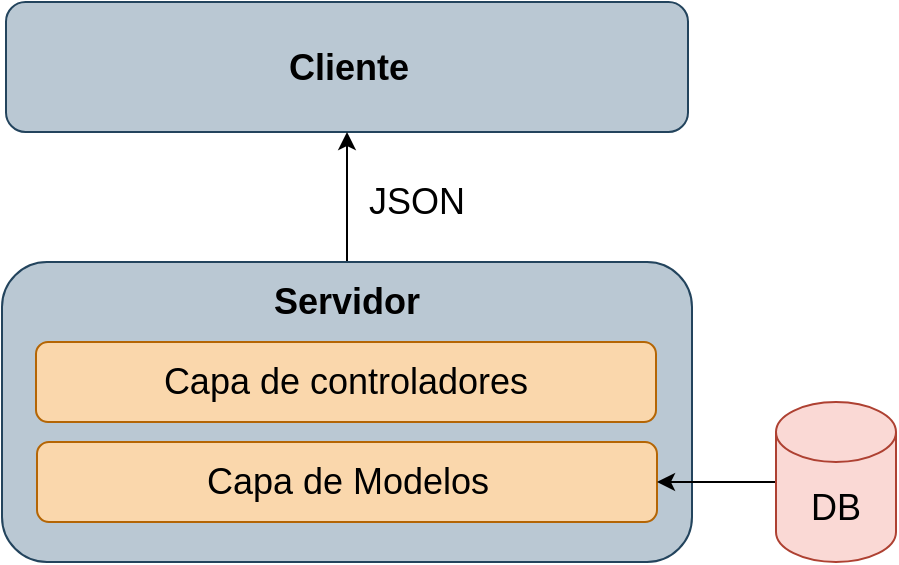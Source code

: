 <mxfile version="21.6.5" type="device">
  <diagram name="Page-1" id="QArdhgqGYWnSluUq844a">
    <mxGraphModel dx="1266" dy="739" grid="1" gridSize="10" guides="1" tooltips="1" connect="1" arrows="1" fold="1" page="1" pageScale="1" pageWidth="850" pageHeight="1100" math="0" shadow="0">
      <root>
        <mxCell id="0" />
        <mxCell id="1" parent="0" />
        <mxCell id="5szk---XClKsi9Hrr3oe-1" value="" style="rounded=1;whiteSpace=wrap;html=1;fillColor=#bac8d3;strokeColor=#23445d;fontSize=18;" parent="1" vertex="1">
          <mxGeometry x="255" y="130" width="341" height="65" as="geometry" />
        </mxCell>
        <mxCell id="5szk---XClKsi9Hrr3oe-6" value="" style="edgeStyle=orthogonalEdgeStyle;rounded=0;orthogonalLoop=1;jettySize=auto;html=1;fontSize=18;" parent="1" source="5szk---XClKsi9Hrr3oe-3" target="5szk---XClKsi9Hrr3oe-1" edge="1">
          <mxGeometry relative="1" as="geometry" />
        </mxCell>
        <mxCell id="5szk---XClKsi9Hrr3oe-3" value="" style="rounded=1;whiteSpace=wrap;html=1;fillColor=#bac8d3;strokeColor=#23445d;fontSize=18;" parent="1" vertex="1">
          <mxGeometry x="253" y="260" width="345" height="150" as="geometry" />
        </mxCell>
        <mxCell id="5szk---XClKsi9Hrr3oe-4" value="Cliente" style="text;html=1;align=center;verticalAlign=middle;resizable=0;points=[];autosize=1;strokeColor=none;fillColor=none;fontStyle=1;fontSize=18;" parent="1" vertex="1">
          <mxGeometry x="385.5" y="142.5" width="80" height="40" as="geometry" />
        </mxCell>
        <mxCell id="5szk---XClKsi9Hrr3oe-5" value="Servidor" style="text;html=1;align=center;verticalAlign=middle;resizable=0;points=[];autosize=1;strokeColor=none;fillColor=none;fontStyle=1;fontSize=18;" parent="1" vertex="1">
          <mxGeometry x="375" y="260" width="100" height="40" as="geometry" />
        </mxCell>
        <mxCell id="5szk---XClKsi9Hrr3oe-9" value="JSON" style="text;html=1;align=center;verticalAlign=middle;resizable=0;points=[];autosize=1;strokeColor=none;fillColor=none;fontSize=18;" parent="1" vertex="1">
          <mxGeometry x="425" y="210" width="70" height="40" as="geometry" />
        </mxCell>
        <mxCell id="5szk---XClKsi9Hrr3oe-11" value="Capa de controladores" style="rounded=1;whiteSpace=wrap;html=1;fillColor=#fad7ac;strokeColor=#b46504;fontSize=18;" parent="1" vertex="1">
          <mxGeometry x="270" y="300" width="310" height="40" as="geometry" />
        </mxCell>
        <mxCell id="5szk---XClKsi9Hrr3oe-12" value="Capa de Modelos" style="rounded=1;whiteSpace=wrap;html=1;fillColor=#fad7ac;strokeColor=#b46504;fontSize=18;" parent="1" vertex="1">
          <mxGeometry x="270.5" y="350" width="310" height="40" as="geometry" />
        </mxCell>
        <mxCell id="d1CQOXOWRLRLBNxTb-bh-1" style="edgeStyle=orthogonalEdgeStyle;rounded=0;orthogonalLoop=1;jettySize=auto;html=1;fontSize=18;" parent="1" source="5szk---XClKsi9Hrr3oe-14" target="5szk---XClKsi9Hrr3oe-12" edge="1">
          <mxGeometry relative="1" as="geometry" />
        </mxCell>
        <mxCell id="5szk---XClKsi9Hrr3oe-14" value="DB" style="shape=cylinder3;whiteSpace=wrap;html=1;boundedLbl=1;backgroundOutline=1;size=15;fillColor=#fad9d5;strokeColor=#ae4132;fontSize=18;" parent="1" vertex="1">
          <mxGeometry x="640" y="330" width="60" height="80" as="geometry" />
        </mxCell>
      </root>
    </mxGraphModel>
  </diagram>
</mxfile>
